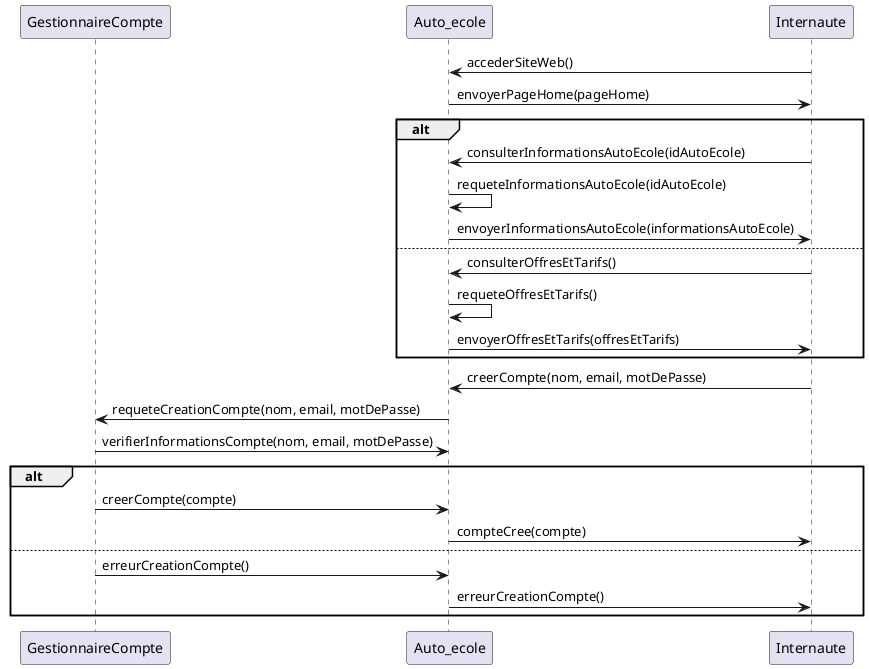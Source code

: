 @startuml
participant GestionnaireCompte
participant Auto_ecole
participant Internaute

Internaute->Auto_ecole: accederSiteWeb()
Auto_ecole->Internaute: envoyerPageHome(pageHome)

alt
    Internaute->Auto_ecole: consulterInformationsAutoEcole(idAutoEcole)
    Auto_ecole->Auto_ecole: requeteInformationsAutoEcole(idAutoEcole)
    Auto_ecole->Internaute: envoyerInformationsAutoEcole(informationsAutoEcole)
else
    Internaute->Auto_ecole: consulterOffresEtTarifs()
    Auto_ecole->Auto_ecole: requeteOffresEtTarifs()
    Auto_ecole->Internaute: envoyerOffresEtTarifs(offresEtTarifs)
end

Internaute->Auto_ecole: creerCompte(nom, email, motDePasse)
Auto_ecole->GestionnaireCompte: requeteCreationCompte(nom, email, motDePasse)
GestionnaireCompte->Auto_ecole: verifierInformationsCompte(nom, email, motDePasse)
alt
    GestionnaireCompte->Auto_ecole: creerCompte(compte)
    Auto_ecole->Internaute: compteCree(compte)
else
    GestionnaireCompte->Auto_ecole: erreurCreationCompte()
    Auto_ecole->Internaute: erreurCreationCompte()
end
@enduml